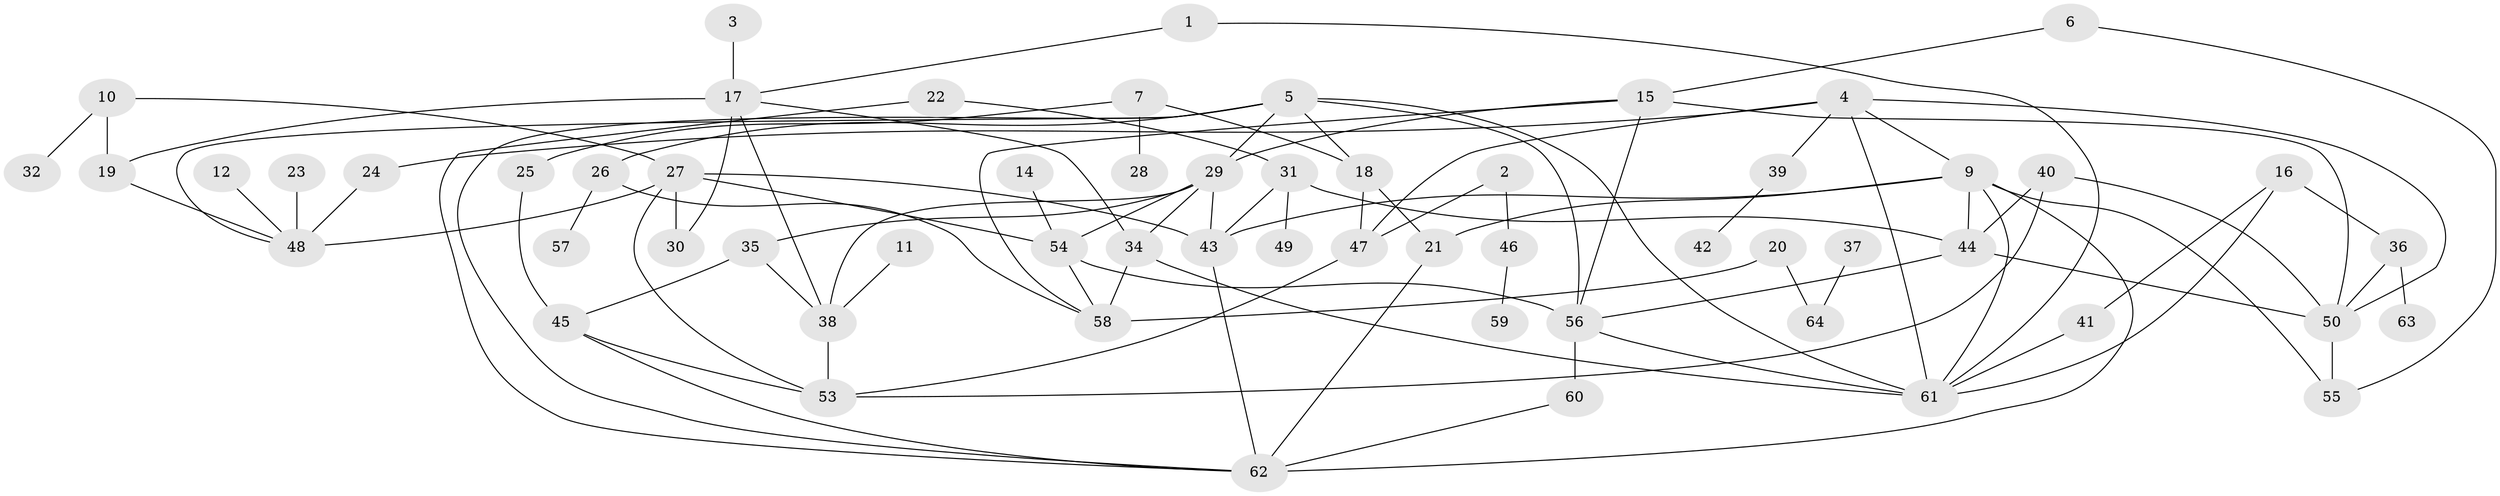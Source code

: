 // original degree distribution, {2: 0.2777777777777778, 3: 0.16666666666666666, 5: 0.1111111111111111, 6: 0.07777777777777778, 4: 0.14444444444444443, 8: 0.011111111111111112, 0: 0.044444444444444446, 1: 0.15555555555555556, 7: 0.011111111111111112}
// Generated by graph-tools (version 1.1) at 2025/35/03/04/25 23:35:44]
// undirected, 59 vertices, 98 edges
graph export_dot {
  node [color=gray90,style=filled];
  1;
  2;
  3;
  4;
  5;
  6;
  7;
  9;
  10;
  11;
  12;
  14;
  15;
  16;
  17;
  18;
  19;
  20;
  21;
  22;
  23;
  24;
  25;
  26;
  27;
  28;
  29;
  30;
  31;
  32;
  34;
  35;
  36;
  37;
  38;
  39;
  40;
  41;
  42;
  43;
  44;
  45;
  46;
  47;
  48;
  49;
  50;
  53;
  54;
  55;
  56;
  57;
  58;
  59;
  60;
  61;
  62;
  63;
  64;
  1 -- 17 [weight=1.0];
  1 -- 61 [weight=1.0];
  2 -- 46 [weight=1.0];
  2 -- 47 [weight=1.0];
  3 -- 17 [weight=2.0];
  4 -- 9 [weight=1.0];
  4 -- 24 [weight=1.0];
  4 -- 39 [weight=1.0];
  4 -- 47 [weight=1.0];
  4 -- 50 [weight=1.0];
  4 -- 61 [weight=1.0];
  5 -- 18 [weight=1.0];
  5 -- 26 [weight=1.0];
  5 -- 29 [weight=1.0];
  5 -- 48 [weight=1.0];
  5 -- 56 [weight=2.0];
  5 -- 61 [weight=1.0];
  5 -- 62 [weight=1.0];
  6 -- 15 [weight=1.0];
  6 -- 55 [weight=1.0];
  7 -- 18 [weight=1.0];
  7 -- 25 [weight=1.0];
  7 -- 28 [weight=2.0];
  9 -- 21 [weight=1.0];
  9 -- 43 [weight=1.0];
  9 -- 44 [weight=1.0];
  9 -- 55 [weight=1.0];
  9 -- 61 [weight=1.0];
  9 -- 62 [weight=2.0];
  10 -- 19 [weight=1.0];
  10 -- 27 [weight=1.0];
  10 -- 32 [weight=1.0];
  11 -- 38 [weight=1.0];
  12 -- 48 [weight=1.0];
  14 -- 54 [weight=1.0];
  15 -- 29 [weight=1.0];
  15 -- 50 [weight=1.0];
  15 -- 56 [weight=1.0];
  15 -- 58 [weight=1.0];
  16 -- 36 [weight=1.0];
  16 -- 41 [weight=1.0];
  16 -- 61 [weight=1.0];
  17 -- 19 [weight=3.0];
  17 -- 30 [weight=1.0];
  17 -- 34 [weight=1.0];
  17 -- 38 [weight=1.0];
  18 -- 21 [weight=1.0];
  18 -- 47 [weight=1.0];
  19 -- 48 [weight=1.0];
  20 -- 58 [weight=2.0];
  20 -- 64 [weight=1.0];
  21 -- 62 [weight=1.0];
  22 -- 31 [weight=1.0];
  22 -- 62 [weight=1.0];
  23 -- 48 [weight=1.0];
  24 -- 48 [weight=1.0];
  25 -- 45 [weight=1.0];
  26 -- 57 [weight=1.0];
  26 -- 58 [weight=1.0];
  27 -- 30 [weight=1.0];
  27 -- 43 [weight=1.0];
  27 -- 48 [weight=2.0];
  27 -- 53 [weight=1.0];
  27 -- 54 [weight=1.0];
  29 -- 34 [weight=1.0];
  29 -- 35 [weight=1.0];
  29 -- 38 [weight=1.0];
  29 -- 43 [weight=1.0];
  29 -- 54 [weight=1.0];
  31 -- 43 [weight=1.0];
  31 -- 44 [weight=2.0];
  31 -- 49 [weight=1.0];
  34 -- 58 [weight=1.0];
  34 -- 61 [weight=1.0];
  35 -- 38 [weight=1.0];
  35 -- 45 [weight=1.0];
  36 -- 50 [weight=1.0];
  36 -- 63 [weight=1.0];
  37 -- 64 [weight=1.0];
  38 -- 53 [weight=1.0];
  39 -- 42 [weight=1.0];
  40 -- 44 [weight=1.0];
  40 -- 50 [weight=1.0];
  40 -- 53 [weight=1.0];
  41 -- 61 [weight=1.0];
  43 -- 62 [weight=1.0];
  44 -- 50 [weight=1.0];
  44 -- 56 [weight=1.0];
  45 -- 53 [weight=1.0];
  45 -- 62 [weight=1.0];
  46 -- 59 [weight=1.0];
  47 -- 53 [weight=1.0];
  50 -- 55 [weight=1.0];
  54 -- 56 [weight=1.0];
  54 -- 58 [weight=1.0];
  56 -- 60 [weight=2.0];
  56 -- 61 [weight=1.0];
  60 -- 62 [weight=1.0];
}
